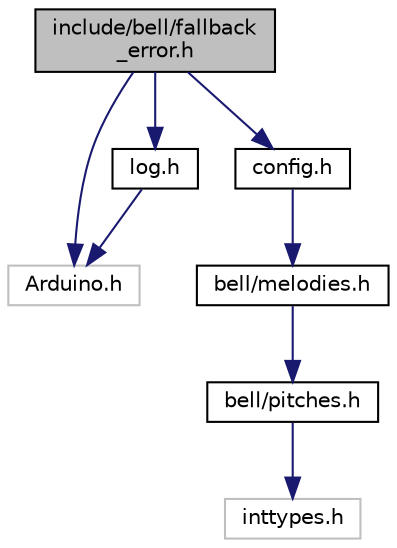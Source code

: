 digraph "include/bell/fallback_error.h"
{
 // LATEX_PDF_SIZE
  edge [fontname="Helvetica",fontsize="10",labelfontname="Helvetica",labelfontsize="10"];
  node [fontname="Helvetica",fontsize="10",shape=record];
  Node1 [label="include/bell/fallback\l_error.h",height=0.2,width=0.4,color="black", fillcolor="grey75", style="filled", fontcolor="black",tooltip="fallback_error for the Bell firmware"];
  Node1 -> Node2 [color="midnightblue",fontsize="10",style="solid",fontname="Helvetica"];
  Node2 [label="Arduino.h",height=0.2,width=0.4,color="grey75", fillcolor="white", style="filled",tooltip=" "];
  Node1 -> Node3 [color="midnightblue",fontsize="10",style="solid",fontname="Helvetica"];
  Node3 [label="log.h",height=0.2,width=0.4,color="black", fillcolor="white", style="filled",URL="$log_8h.html",tooltip="Provides functions and macros for logging."];
  Node3 -> Node2 [color="midnightblue",fontsize="10",style="solid",fontname="Helvetica"];
  Node1 -> Node4 [color="midnightblue",fontsize="10",style="solid",fontname="Helvetica"];
  Node4 [label="config.h",height=0.2,width=0.4,color="black", fillcolor="white", style="filled",URL="$config_8h.html",tooltip="Configuration file to configure the door and bell firmware."];
  Node4 -> Node5 [color="midnightblue",fontsize="10",style="solid",fontname="Helvetica"];
  Node5 [label="bell/melodies.h",height=0.2,width=0.4,color="black", fillcolor="white", style="filled",URL="$melodies_8h.html",tooltip="Contains all ring tone melodies."];
  Node5 -> Node6 [color="midnightblue",fontsize="10",style="solid",fontname="Helvetica"];
  Node6 [label="bell/pitches.h",height=0.2,width=0.4,color="black", fillcolor="white", style="filled",URL="$pitches_8h.html",tooltip="Macros for playing musical notes on the buzzer."];
  Node6 -> Node7 [color="midnightblue",fontsize="10",style="solid",fontname="Helvetica"];
  Node7 [label="inttypes.h",height=0.2,width=0.4,color="grey75", fillcolor="white", style="filled",tooltip=" "];
}
